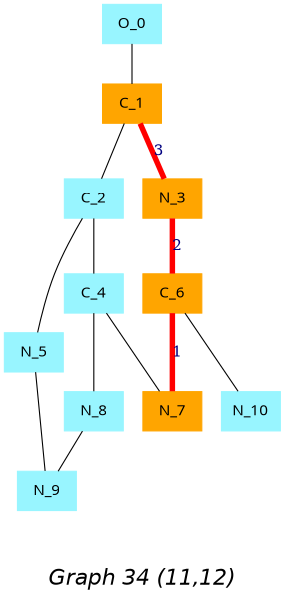 graph "result" {
graph [ fontname="Helvetica-Oblique", fontsize=20,
label="\n\nGraph 34 (11,12)", size="4,4" ];
node [ label="\N", shape=box, sides=4, color=cadetblue1,
style=filled, fontname="Helvetica-Outline" ];
O_0;
C_1 [color=orange];
C_2;
N_3 [color=orange];
C_4;
N_5;
C_6 [color=orange];
N_7 [color=orange];
N_8;
N_9;
N_10;
O_0 -- C_1;
C_1 -- C_2;
C_1 -- N_3 [label="3", fontcolor=navy, color=red, style=bold, penwidth=5];
C_2 -- C_4;
C_2 -- N_5;
N_3 -- C_6 [label="2", fontcolor=navy, color=red, style=bold, penwidth=5];
C_4 -- N_7;
C_4 -- N_8;
N_5 -- N_9;
C_6 -- N_7 [label="1", fontcolor=navy, color=red, style=bold, penwidth=5];
C_6 -- N_10;
N_8 -- N_9;
}
